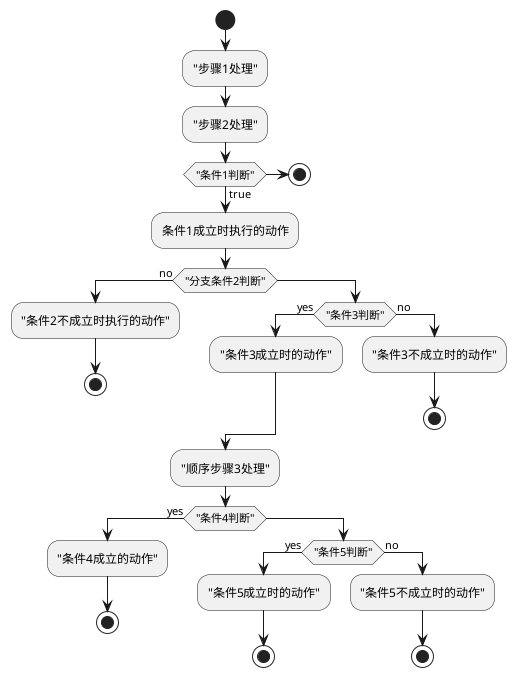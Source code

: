 @startuml

start
:"步骤1处理";
:"步骤2处理";
if ("条件1判断") then (true)
    :条件1成立时执行的动作;
    if ("分支条件2判断") then (no)
        :"条件2不成立时执行的动作";
        stop
    else
        if ("条件3判断") then (yes)
            :"条件3成立时的动作";
        else (no)
            :"条件3不成立时的动作";
             stop
        endif
    endif
    :"顺序步骤3处理";
else
stop
endif;
if ("条件4判断") then (yes)
:"条件4成立的动作";
stop
else
    if ("条件5判断") then (yes)
        :"条件5成立时的动作";
        stop
    else (no)
        :"条件5不成立时的动作";
        stop
endif
endif
@enduml